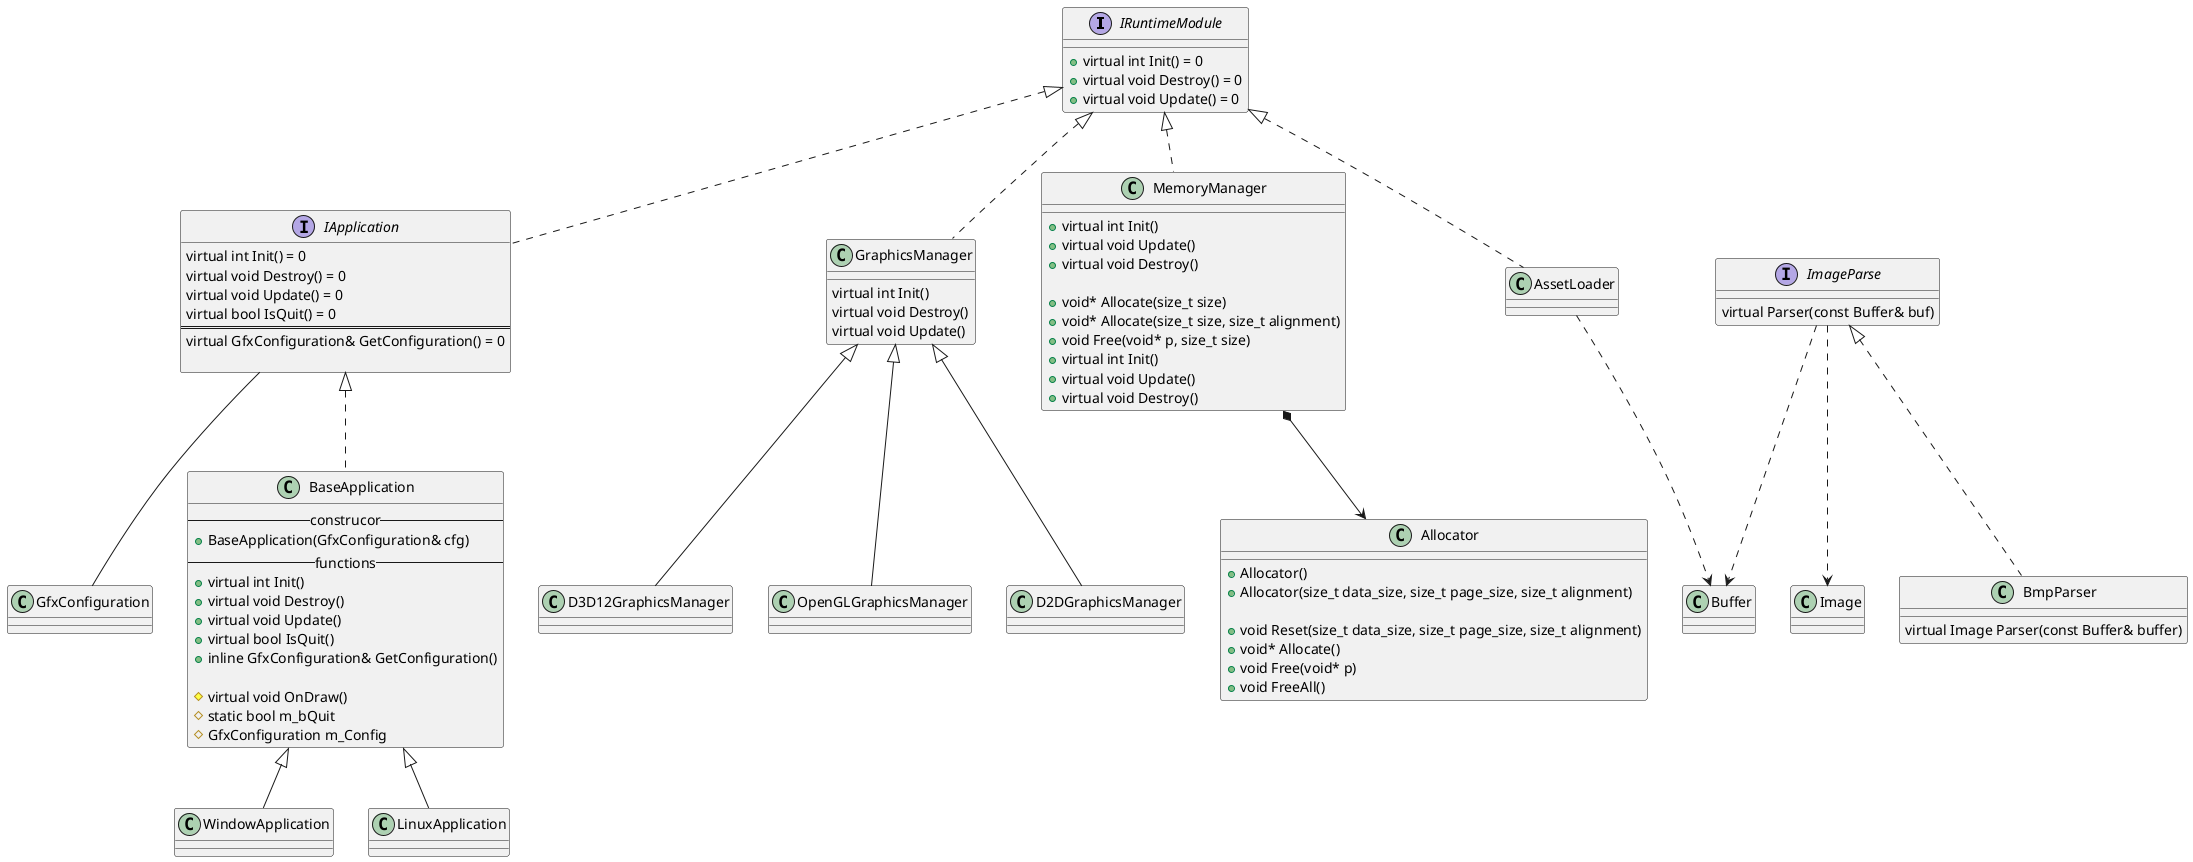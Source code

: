@startuml

interface IRuntimeModule{
    + virtual int Init() = 0
	+ virtual void Destroy() = 0
	+ virtual void Update() = 0
}

IRuntimeModule <|.. IApplication
IApplication -- GfxConfiguration
interface IApplication{
    virtual int Init() = 0
	virtual void Destroy() = 0
	virtual void Update() = 0
	virtual bool IsQuit() = 0
    ==
	virtual GfxConfiguration& GetConfiguration() = 0
		
}

ImageParse ..> Buffer
ImageParse ..> Image
interface ImageParse{
    virtual Parser(const Buffer& buf)
}

IApplication <|.. BaseApplication

class BaseApplication{
    --construcor--
    + BaseApplication(GfxConfiguration& cfg)
    -- functions--
	+ virtual int Init()
	+ virtual void Destroy()
	+ virtual void Update()
	+ virtual bool IsQuit()
	+ inline GfxConfiguration& GetConfiguration()

	# virtual void OnDraw()
	# static bool m_bQuit
	# GfxConfiguration m_Config
}

IRuntimeModule <|.. GraphicsManager
class GraphicsManager{
    virtual int Init()
    virtual void Destroy()
    virtual void Update()

}

class Allocator{
    + Allocator()
	+ Allocator(size_t data_size, size_t page_size, size_t alignment)

	+ void Reset(size_t data_size, size_t page_size, size_t alignment)
	+ void* Allocate()
    + void Free(void* p)
	+ void FreeAll()
}

IRuntimeModule <|.. MemoryManager
MemoryManager *--> Allocator
class MemoryManager{
    + virtual int Init()
	+ virtual void Update()
	+ virtual void Destroy()

	+ void* Allocate(size_t size)
	+ void* Allocate(size_t size, size_t alignment)
	+ void Free(void* p, size_t size)
}


IRuntimeModule <|.. AssetLoader
AssetLoader ..> Buffer
class MemoryManager{
    + virtual int Init()
	+ virtual void Update()
	+ virtual void Destroy()

}

ImageParse <|.. BmpParser
class BmpParser{
    virtual Image Parser(const Buffer& buffer)
}


BaseApplication <|-- WindowApplication
class WindowApplication{

}
BaseApplication <|-- LinuxApplication
class LinuxApplication{

}

GraphicsManager <|-- D3D12GraphicsManager
class D3D12GraphicsManager{

}

GraphicsManager <|-- OpenGLGraphicsManager
class OpenGLGraphicsManager{
    
}

GraphicsManager <|-- D2DGraphicsManager
class D2DGraphicsManager{
    
}

@enduml